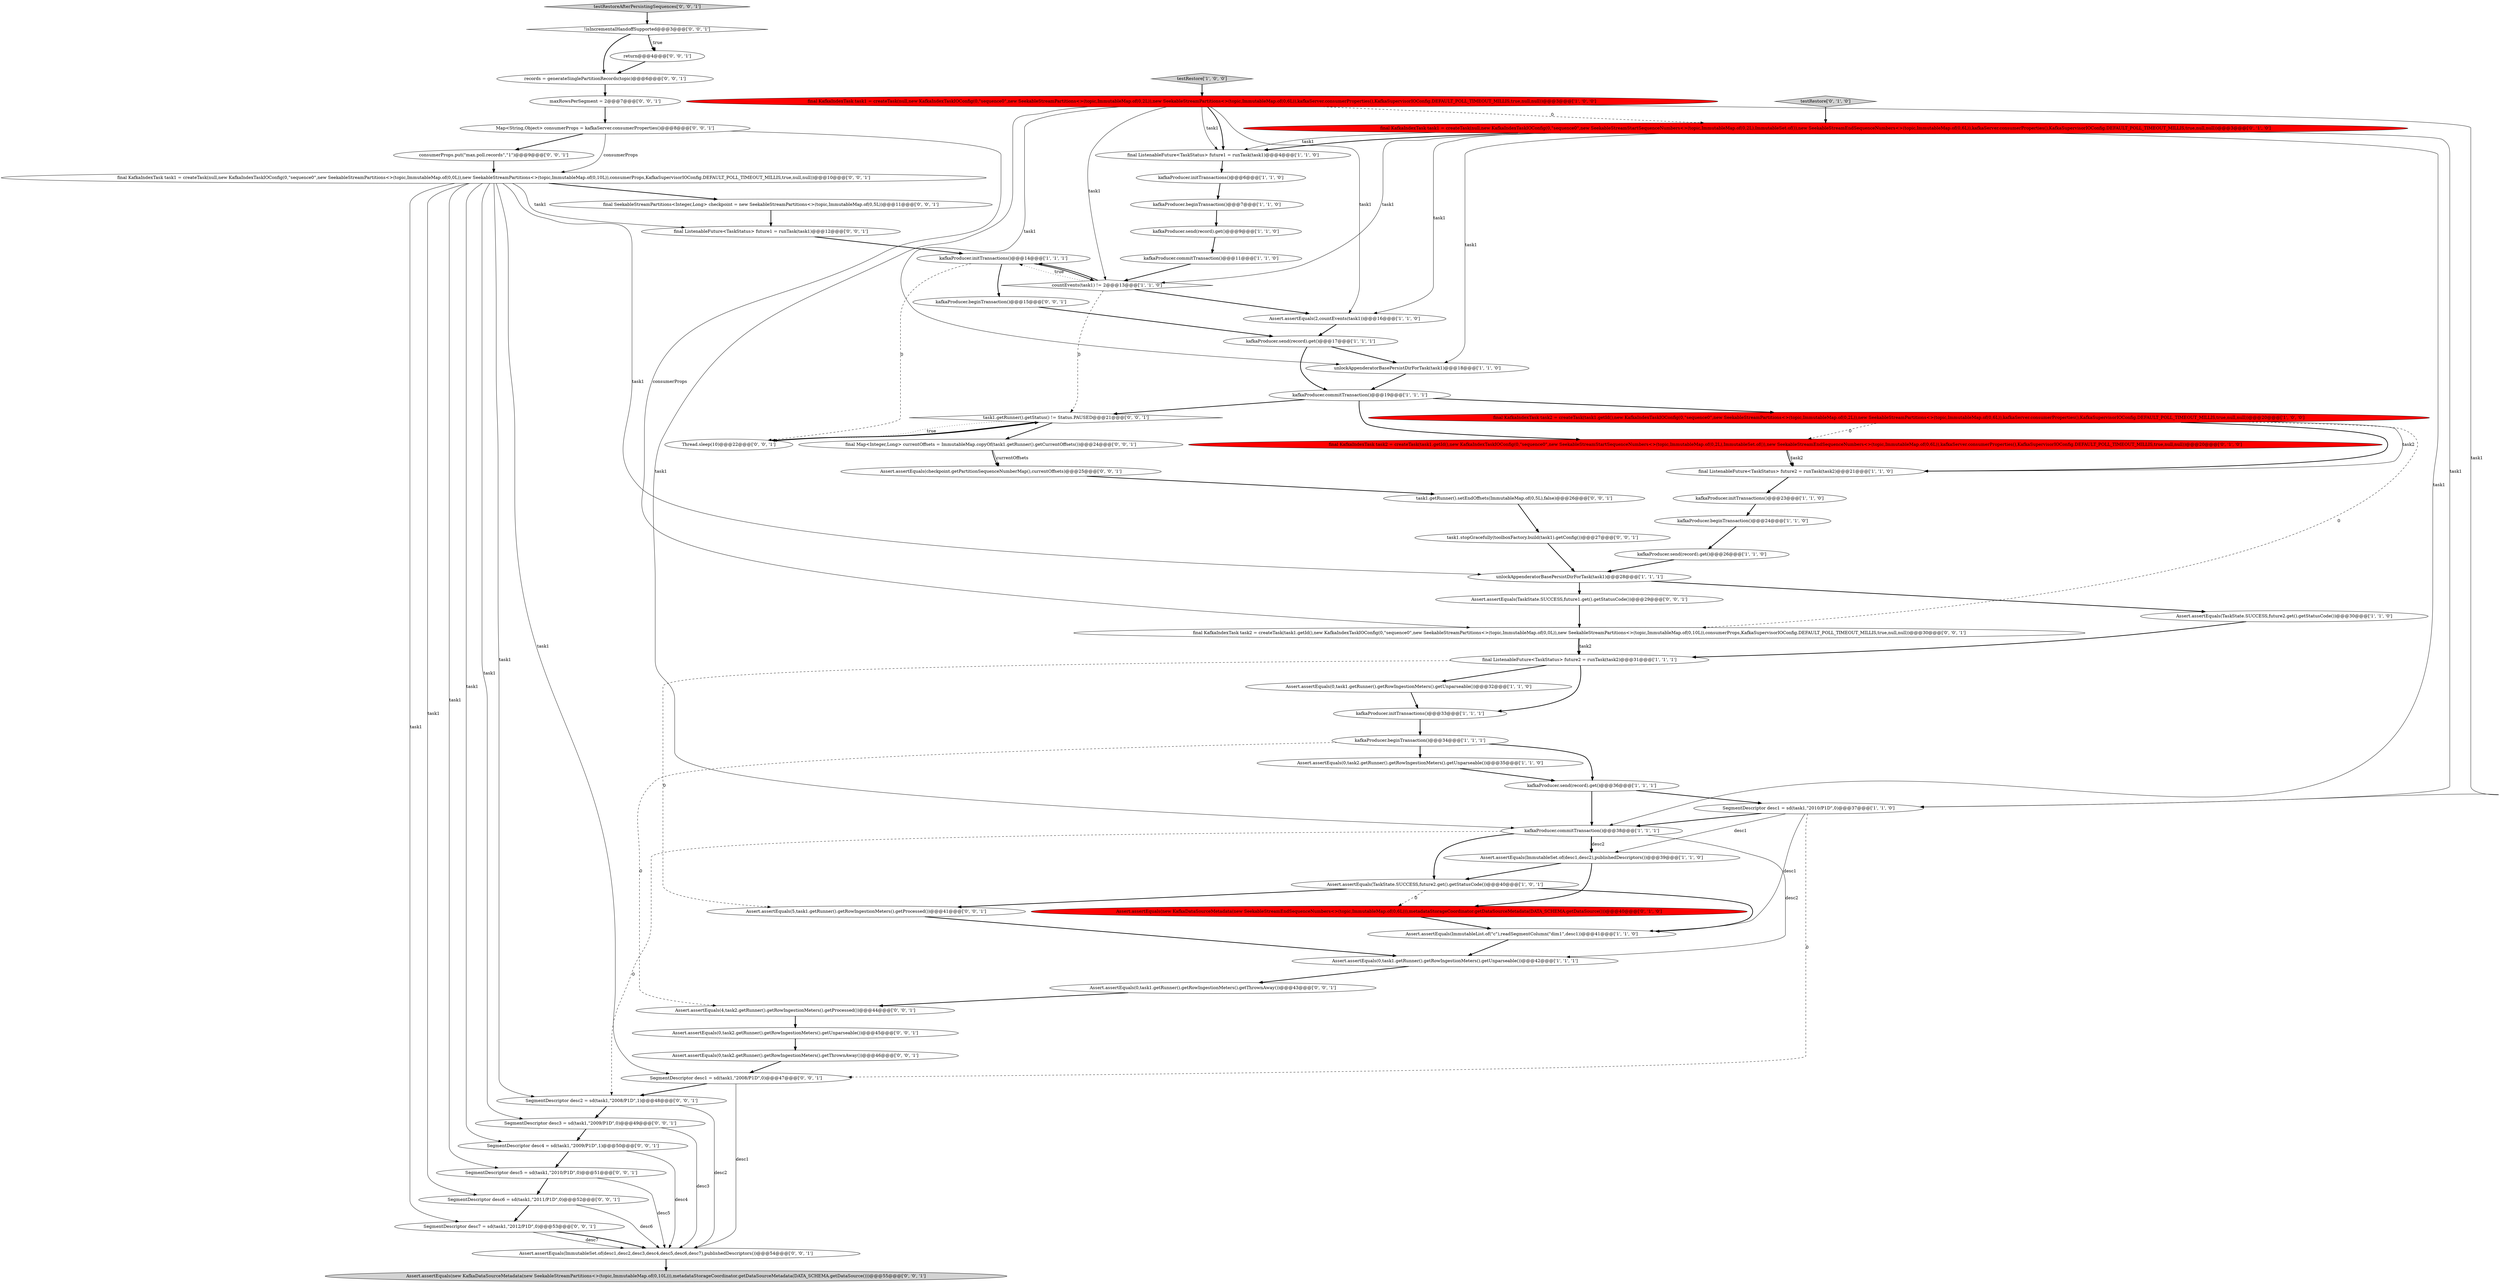 digraph {
36 [style = filled, label = "Assert.assertEquals(4,task2.getRunner().getRowIngestionMeters().getProcessed())@@@44@@@['0', '0', '1']", fillcolor = white, shape = ellipse image = "AAA0AAABBB3BBB"];
48 [style = filled, label = "testRestoreAfterPersistingSequences['0', '0', '1']", fillcolor = lightgray, shape = diamond image = "AAA0AAABBB3BBB"];
60 [style = filled, label = "final KafkaIndexTask task2 = createTask(task1.getId(),new KafkaIndexTaskIOConfig(0,\"sequence0\",new SeekableStreamPartitions<>(topic,ImmutableMap.of(0,0L)),new SeekableStreamPartitions<>(topic,ImmutableMap.of(0,10L)),consumerProps,KafkaSupervisorIOConfig.DEFAULT_POLL_TIMEOUT_MILLIS,true,null,null))@@@30@@@['0', '0', '1']", fillcolor = white, shape = ellipse image = "AAA0AAABBB3BBB"];
6 [style = filled, label = "Assert.assertEquals(TaskState.SUCCESS,future2.get().getStatusCode())@@@30@@@['1', '1', '0']", fillcolor = white, shape = ellipse image = "AAA0AAABBB1BBB"];
17 [style = filled, label = "Assert.assertEquals(0,task1.getRunner().getRowIngestionMeters().getUnparseable())@@@42@@@['1', '1', '1']", fillcolor = white, shape = ellipse image = "AAA0AAABBB1BBB"];
29 [style = filled, label = "kafkaProducer.initTransactions()@@@14@@@['1', '1', '1']", fillcolor = white, shape = ellipse image = "AAA0AAABBB1BBB"];
51 [style = filled, label = "Assert.assertEquals(new KafkaDataSourceMetadata(new SeekableStreamPartitions<>(topic,ImmutableMap.of(0,10L))),metadataStorageCoordinator.getDataSourceMetadata(DATA_SCHEMA.getDataSource()))@@@55@@@['0', '0', '1']", fillcolor = lightgray, shape = ellipse image = "AAA0AAABBB3BBB"];
56 [style = filled, label = "records = generateSinglePartitionRecords(topic)@@@6@@@['0', '0', '1']", fillcolor = white, shape = ellipse image = "AAA0AAABBB3BBB"];
58 [style = filled, label = "SegmentDescriptor desc7 = sd(task1,\"2012/P1D\",0)@@@53@@@['0', '0', '1']", fillcolor = white, shape = ellipse image = "AAA0AAABBB3BBB"];
66 [style = filled, label = "SegmentDescriptor desc1 = sd(task1,\"2008/P1D\",0)@@@47@@@['0', '0', '1']", fillcolor = white, shape = ellipse image = "AAA0AAABBB3BBB"];
50 [style = filled, label = "Map<String,Object> consumerProps = kafkaServer.consumerProperties()@@@8@@@['0', '0', '1']", fillcolor = white, shape = ellipse image = "AAA0AAABBB3BBB"];
49 [style = filled, label = "final Map<Integer,Long> currentOffsets = ImmutableMap.copyOf(task1.getRunner().getCurrentOffsets())@@@24@@@['0', '0', '1']", fillcolor = white, shape = ellipse image = "AAA0AAABBB3BBB"];
46 [style = filled, label = "Assert.assertEquals(TaskState.SUCCESS,future1.get().getStatusCode())@@@29@@@['0', '0', '1']", fillcolor = white, shape = ellipse image = "AAA0AAABBB3BBB"];
40 [style = filled, label = "Assert.assertEquals(ImmutableSet.of(desc1,desc2,desc3,desc4,desc5,desc6,desc7),publishedDescriptors())@@@54@@@['0', '0', '1']", fillcolor = white, shape = ellipse image = "AAA0AAABBB3BBB"];
68 [style = filled, label = "task1.getRunner().getStatus() != Status.PAUSED@@@21@@@['0', '0', '1']", fillcolor = white, shape = diamond image = "AAA0AAABBB3BBB"];
8 [style = filled, label = "final ListenableFuture<TaskStatus> future2 = runTask(task2)@@@31@@@['1', '1', '1']", fillcolor = white, shape = ellipse image = "AAA0AAABBB1BBB"];
65 [style = filled, label = "final ListenableFuture<TaskStatus> future1 = runTask(task1)@@@12@@@['0', '0', '1']", fillcolor = white, shape = ellipse image = "AAA0AAABBB3BBB"];
19 [style = filled, label = "testRestore['1', '0', '0']", fillcolor = lightgray, shape = diamond image = "AAA0AAABBB1BBB"];
44 [style = filled, label = "SegmentDescriptor desc4 = sd(task1,\"2009/P1D\",1)@@@50@@@['0', '0', '1']", fillcolor = white, shape = ellipse image = "AAA0AAABBB3BBB"];
9 [style = filled, label = "unlockAppenderatorBasePersistDirForTask(task1)@@@28@@@['1', '1', '1']", fillcolor = white, shape = ellipse image = "AAA0AAABBB1BBB"];
55 [style = filled, label = "kafkaProducer.beginTransaction()@@@15@@@['0', '0', '1']", fillcolor = white, shape = ellipse image = "AAA0AAABBB3BBB"];
24 [style = filled, label = "kafkaProducer.commitTransaction()@@@11@@@['1', '1', '0']", fillcolor = white, shape = ellipse image = "AAA0AAABBB1BBB"];
33 [style = filled, label = "Assert.assertEquals(new KafkaDataSourceMetadata(new SeekableStreamEndSequenceNumbers<>(topic,ImmutableMap.of(0,6L))),metadataStorageCoordinator.getDataSourceMetadata(DATA_SCHEMA.getDataSource()))@@@40@@@['0', '1', '0']", fillcolor = red, shape = ellipse image = "AAA1AAABBB2BBB"];
43 [style = filled, label = "Assert.assertEquals(checkpoint.getPartitionSequenceNumberMap(),currentOffsets)@@@25@@@['0', '0', '1']", fillcolor = white, shape = ellipse image = "AAA0AAABBB3BBB"];
53 [style = filled, label = "Thread.sleep(10)@@@22@@@['0', '0', '1']", fillcolor = white, shape = ellipse image = "AAA0AAABBB3BBB"];
35 [style = filled, label = "final KafkaIndexTask task1 = createTask(null,new KafkaIndexTaskIOConfig(0,\"sequence0\",new SeekableStreamStartSequenceNumbers<>(topic,ImmutableMap.of(0,2L),ImmutableSet.of()),new SeekableStreamEndSequenceNumbers<>(topic,ImmutableMap.of(0,6L)),kafkaServer.consumerProperties(),KafkaSupervisorIOConfig.DEFAULT_POLL_TIMEOUT_MILLIS,true,null,null))@@@3@@@['0', '1', '0']", fillcolor = red, shape = ellipse image = "AAA1AAABBB2BBB"];
62 [style = filled, label = "Assert.assertEquals(0,task2.getRunner().getRowIngestionMeters().getThrownAway())@@@46@@@['0', '0', '1']", fillcolor = white, shape = ellipse image = "AAA0AAABBB3BBB"];
0 [style = filled, label = "kafkaProducer.send(record).get()@@@17@@@['1', '1', '1']", fillcolor = white, shape = ellipse image = "AAA0AAABBB1BBB"];
12 [style = filled, label = "kafkaProducer.commitTransaction()@@@19@@@['1', '1', '1']", fillcolor = white, shape = ellipse image = "AAA0AAABBB1BBB"];
14 [style = filled, label = "Assert.assertEquals(2,countEvents(task1))@@@16@@@['1', '1', '0']", fillcolor = white, shape = ellipse image = "AAA0AAABBB1BBB"];
41 [style = filled, label = "final SeekableStreamPartitions<Integer,Long> checkpoint = new SeekableStreamPartitions<>(topic,ImmutableMap.of(0,5L))@@@11@@@['0', '0', '1']", fillcolor = white, shape = ellipse image = "AAA0AAABBB3BBB"];
54 [style = filled, label = "maxRowsPerSegment = 2@@@7@@@['0', '0', '1']", fillcolor = white, shape = ellipse image = "AAA0AAABBB3BBB"];
64 [style = filled, label = "!isIncrementalHandoffSupported@@@3@@@['0', '0', '1']", fillcolor = white, shape = diamond image = "AAA0AAABBB3BBB"];
21 [style = filled, label = "kafkaProducer.send(record).get()@@@26@@@['1', '1', '0']", fillcolor = white, shape = ellipse image = "AAA0AAABBB1BBB"];
38 [style = filled, label = "consumerProps.put(\"max.poll.records\",\"1\")@@@9@@@['0', '0', '1']", fillcolor = white, shape = ellipse image = "AAA0AAABBB3BBB"];
67 [style = filled, label = "Assert.assertEquals(0,task1.getRunner().getRowIngestionMeters().getThrownAway())@@@43@@@['0', '0', '1']", fillcolor = white, shape = ellipse image = "AAA0AAABBB3BBB"];
32 [style = filled, label = "final KafkaIndexTask task2 = createTask(task1.getId(),new KafkaIndexTaskIOConfig(0,\"sequence0\",new SeekableStreamStartSequenceNumbers<>(topic,ImmutableMap.of(0,2L),ImmutableSet.of()),new SeekableStreamEndSequenceNumbers<>(topic,ImmutableMap.of(0,6L)),kafkaServer.consumerProperties(),KafkaSupervisorIOConfig.DEFAULT_POLL_TIMEOUT_MILLIS,true,null,null))@@@20@@@['0', '1', '0']", fillcolor = red, shape = ellipse image = "AAA1AAABBB2BBB"];
26 [style = filled, label = "Assert.assertEquals(ImmutableSet.of(desc1,desc2),publishedDescriptors())@@@39@@@['1', '1', '0']", fillcolor = white, shape = ellipse image = "AAA0AAABBB1BBB"];
34 [style = filled, label = "testRestore['0', '1', '0']", fillcolor = lightgray, shape = diamond image = "AAA0AAABBB2BBB"];
7 [style = filled, label = "unlockAppenderatorBasePersistDirForTask(task1)@@@18@@@['1', '1', '0']", fillcolor = white, shape = ellipse image = "AAA0AAABBB1BBB"];
47 [style = filled, label = "final KafkaIndexTask task1 = createTask(null,new KafkaIndexTaskIOConfig(0,\"sequence0\",new SeekableStreamPartitions<>(topic,ImmutableMap.of(0,0L)),new SeekableStreamPartitions<>(topic,ImmutableMap.of(0,10L)),consumerProps,KafkaSupervisorIOConfig.DEFAULT_POLL_TIMEOUT_MILLIS,true,null,null))@@@10@@@['0', '0', '1']", fillcolor = white, shape = ellipse image = "AAA0AAABBB3BBB"];
10 [style = filled, label = "kafkaProducer.beginTransaction()@@@34@@@['1', '1', '1']", fillcolor = white, shape = ellipse image = "AAA0AAABBB1BBB"];
11 [style = filled, label = "final ListenableFuture<TaskStatus> future1 = runTask(task1)@@@4@@@['1', '1', '0']", fillcolor = white, shape = ellipse image = "AAA0AAABBB1BBB"];
57 [style = filled, label = "Assert.assertEquals(0,task2.getRunner().getRowIngestionMeters().getUnparseable())@@@45@@@['0', '0', '1']", fillcolor = white, shape = ellipse image = "AAA0AAABBB3BBB"];
30 [style = filled, label = "kafkaProducer.initTransactions()@@@33@@@['1', '1', '1']", fillcolor = white, shape = ellipse image = "AAA0AAABBB1BBB"];
31 [style = filled, label = "kafkaProducer.beginTransaction()@@@7@@@['1', '1', '0']", fillcolor = white, shape = ellipse image = "AAA0AAABBB1BBB"];
23 [style = filled, label = "Assert.assertEquals(ImmutableList.of(\"c\"),readSegmentColumn(\"dim1\",desc1))@@@41@@@['1', '1', '0']", fillcolor = white, shape = ellipse image = "AAA0AAABBB1BBB"];
20 [style = filled, label = "kafkaProducer.beginTransaction()@@@24@@@['1', '1', '0']", fillcolor = white, shape = ellipse image = "AAA0AAABBB1BBB"];
16 [style = filled, label = "Assert.assertEquals(0,task1.getRunner().getRowIngestionMeters().getUnparseable())@@@32@@@['1', '1', '0']", fillcolor = white, shape = ellipse image = "AAA0AAABBB1BBB"];
2 [style = filled, label = "Assert.assertEquals(0,task2.getRunner().getRowIngestionMeters().getUnparseable())@@@35@@@['1', '1', '0']", fillcolor = white, shape = ellipse image = "AAA0AAABBB1BBB"];
22 [style = filled, label = "kafkaProducer.send(record).get()@@@36@@@['1', '1', '1']", fillcolor = white, shape = ellipse image = "AAA0AAABBB1BBB"];
59 [style = filled, label = "task1.getRunner().setEndOffsets(ImmutableMap.of(0,5L),false)@@@26@@@['0', '0', '1']", fillcolor = white, shape = ellipse image = "AAA0AAABBB3BBB"];
3 [style = filled, label = "Assert.assertEquals(TaskState.SUCCESS,future2.get().getStatusCode())@@@40@@@['1', '0', '1']", fillcolor = white, shape = ellipse image = "AAA0AAABBB1BBB"];
15 [style = filled, label = "kafkaProducer.initTransactions()@@@6@@@['1', '1', '0']", fillcolor = white, shape = ellipse image = "AAA0AAABBB1BBB"];
25 [style = filled, label = "SegmentDescriptor desc1 = sd(task1,\"2010/P1D\",0)@@@37@@@['1', '1', '0']", fillcolor = white, shape = ellipse image = "AAA0AAABBB1BBB"];
4 [style = filled, label = "kafkaProducer.send(record).get()@@@9@@@['1', '1', '0']", fillcolor = white, shape = ellipse image = "AAA0AAABBB1BBB"];
63 [style = filled, label = "SegmentDescriptor desc5 = sd(task1,\"2010/P1D\",0)@@@51@@@['0', '0', '1']", fillcolor = white, shape = ellipse image = "AAA0AAABBB3BBB"];
52 [style = filled, label = "SegmentDescriptor desc2 = sd(task1,\"2008/P1D\",1)@@@48@@@['0', '0', '1']", fillcolor = white, shape = ellipse image = "AAA0AAABBB3BBB"];
61 [style = filled, label = "SegmentDescriptor desc3 = sd(task1,\"2009/P1D\",0)@@@49@@@['0', '0', '1']", fillcolor = white, shape = ellipse image = "AAA0AAABBB3BBB"];
39 [style = filled, label = "SegmentDescriptor desc6 = sd(task1,\"2011/P1D\",0)@@@52@@@['0', '0', '1']", fillcolor = white, shape = ellipse image = "AAA0AAABBB3BBB"];
42 [style = filled, label = "task1.stopGracefully(toolboxFactory.build(task1).getConfig())@@@27@@@['0', '0', '1']", fillcolor = white, shape = ellipse image = "AAA0AAABBB3BBB"];
28 [style = filled, label = "kafkaProducer.initTransactions()@@@23@@@['1', '1', '0']", fillcolor = white, shape = ellipse image = "AAA0AAABBB1BBB"];
45 [style = filled, label = "return@@@4@@@['0', '0', '1']", fillcolor = white, shape = ellipse image = "AAA0AAABBB3BBB"];
5 [style = filled, label = "final KafkaIndexTask task2 = createTask(task1.getId(),new KafkaIndexTaskIOConfig(0,\"sequence0\",new SeekableStreamPartitions<>(topic,ImmutableMap.of(0,2L)),new SeekableStreamPartitions<>(topic,ImmutableMap.of(0,6L)),kafkaServer.consumerProperties(),KafkaSupervisorIOConfig.DEFAULT_POLL_TIMEOUT_MILLIS,true,null,null))@@@20@@@['1', '0', '0']", fillcolor = red, shape = ellipse image = "AAA1AAABBB1BBB"];
37 [style = filled, label = "Assert.assertEquals(5,task1.getRunner().getRowIngestionMeters().getProcessed())@@@41@@@['0', '0', '1']", fillcolor = white, shape = ellipse image = "AAA0AAABBB3BBB"];
13 [style = filled, label = "countEvents(task1) != 2@@@13@@@['1', '1', '0']", fillcolor = white, shape = diamond image = "AAA0AAABBB1BBB"];
27 [style = filled, label = "final KafkaIndexTask task1 = createTask(null,new KafkaIndexTaskIOConfig(0,\"sequence0\",new SeekableStreamPartitions<>(topic,ImmutableMap.of(0,2L)),new SeekableStreamPartitions<>(topic,ImmutableMap.of(0,6L)),kafkaServer.consumerProperties(),KafkaSupervisorIOConfig.DEFAULT_POLL_TIMEOUT_MILLIS,true,null,null))@@@3@@@['1', '0', '0']", fillcolor = red, shape = ellipse image = "AAA1AAABBB1BBB"];
1 [style = filled, label = "kafkaProducer.commitTransaction()@@@38@@@['1', '1', '1']", fillcolor = white, shape = ellipse image = "AAA0AAABBB1BBB"];
18 [style = filled, label = "final ListenableFuture<TaskStatus> future2 = runTask(task2)@@@21@@@['1', '1', '0']", fillcolor = white, shape = ellipse image = "AAA0AAABBB1BBB"];
8->30 [style = bold, label=""];
8->16 [style = bold, label=""];
27->13 [style = solid, label="task1"];
25->1 [style = bold, label=""];
12->5 [style = bold, label=""];
35->25 [style = solid, label="task1"];
44->63 [style = bold, label=""];
28->20 [style = bold, label=""];
27->11 [style = solid, label="task1"];
57->62 [style = bold, label=""];
10->36 [style = dashed, label="0"];
66->52 [style = bold, label=""];
42->9 [style = bold, label=""];
68->49 [style = bold, label=""];
27->7 [style = solid, label="task1"];
27->25 [style = solid, label="task1"];
56->54 [style = bold, label=""];
9->6 [style = bold, label=""];
12->68 [style = bold, label=""];
27->14 [style = solid, label="task1"];
61->40 [style = solid, label="desc3"];
5->18 [style = solid, label="task2"];
25->66 [style = dashed, label="0"];
23->17 [style = bold, label=""];
58->40 [style = solid, label="desc7"];
35->14 [style = solid, label="task1"];
32->18 [style = bold, label=""];
47->9 [style = solid, label="task1"];
39->58 [style = bold, label=""];
13->14 [style = bold, label=""];
44->40 [style = solid, label="desc4"];
63->40 [style = solid, label="desc5"];
59->42 [style = bold, label=""];
22->25 [style = bold, label=""];
3->33 [style = dashed, label="0"];
40->51 [style = bold, label=""];
27->1 [style = solid, label="task1"];
31->4 [style = bold, label=""];
41->65 [style = bold, label=""];
64->45 [style = dotted, label="true"];
39->40 [style = solid, label="desc6"];
18->28 [style = bold, label=""];
0->7 [style = bold, label=""];
33->23 [style = bold, label=""];
46->60 [style = bold, label=""];
32->18 [style = solid, label="task2"];
5->32 [style = dashed, label="0"];
64->45 [style = bold, label=""];
3->23 [style = bold, label=""];
21->9 [style = bold, label=""];
27->11 [style = bold, label=""];
15->31 [style = bold, label=""];
13->29 [style = dotted, label="true"];
53->68 [style = bold, label=""];
60->8 [style = solid, label="task2"];
30->10 [style = bold, label=""];
38->47 [style = bold, label=""];
47->41 [style = bold, label=""];
45->56 [style = bold, label=""];
10->2 [style = bold, label=""];
34->35 [style = bold, label=""];
50->60 [style = solid, label="consumerProps"];
65->29 [style = bold, label=""];
35->11 [style = solid, label="task1"];
36->57 [style = bold, label=""];
63->39 [style = bold, label=""];
24->13 [style = bold, label=""];
25->23 [style = solid, label="desc1"];
43->59 [style = bold, label=""];
35->1 [style = solid, label="task1"];
4->24 [style = bold, label=""];
3->37 [style = bold, label=""];
52->40 [style = solid, label="desc2"];
52->61 [style = bold, label=""];
47->66 [style = solid, label="task1"];
26->3 [style = bold, label=""];
0->12 [style = bold, label=""];
66->40 [style = solid, label="desc1"];
9->46 [style = bold, label=""];
1->3 [style = bold, label=""];
12->32 [style = bold, label=""];
48->64 [style = bold, label=""];
5->18 [style = bold, label=""];
61->44 [style = bold, label=""];
60->8 [style = bold, label=""];
68->53 [style = bold, label=""];
62->66 [style = bold, label=""];
5->60 [style = dashed, label="0"];
68->53 [style = dotted, label="true"];
25->26 [style = solid, label="desc1"];
29->55 [style = bold, label=""];
13->68 [style = dashed, label="0"];
49->43 [style = solid, label="currentOffsets"];
17->67 [style = bold, label=""];
16->30 [style = bold, label=""];
22->1 [style = bold, label=""];
29->53 [style = dashed, label="0"];
27->35 [style = dashed, label="0"];
10->22 [style = bold, label=""];
8->37 [style = dashed, label="0"];
7->12 [style = bold, label=""];
37->17 [style = bold, label=""];
47->44 [style = solid, label="task1"];
1->52 [style = dashed, label="0"];
50->47 [style = solid, label="consumerProps"];
47->39 [style = solid, label="task1"];
58->40 [style = bold, label=""];
47->52 [style = solid, label="task1"];
47->61 [style = solid, label="task1"];
35->7 [style = solid, label="task1"];
47->65 [style = solid, label="task1"];
55->0 [style = bold, label=""];
1->26 [style = bold, label=""];
49->43 [style = bold, label=""];
11->15 [style = bold, label=""];
47->58 [style = solid, label="task1"];
54->50 [style = bold, label=""];
20->21 [style = bold, label=""];
1->26 [style = solid, label="desc2"];
13->29 [style = bold, label=""];
1->17 [style = solid, label="desc2"];
64->56 [style = bold, label=""];
50->38 [style = bold, label=""];
14->0 [style = bold, label=""];
35->13 [style = solid, label="task1"];
19->27 [style = bold, label=""];
47->63 [style = solid, label="task1"];
6->8 [style = bold, label=""];
67->36 [style = bold, label=""];
2->22 [style = bold, label=""];
26->33 [style = bold, label=""];
35->11 [style = bold, label=""];
29->13 [style = bold, label=""];
}
